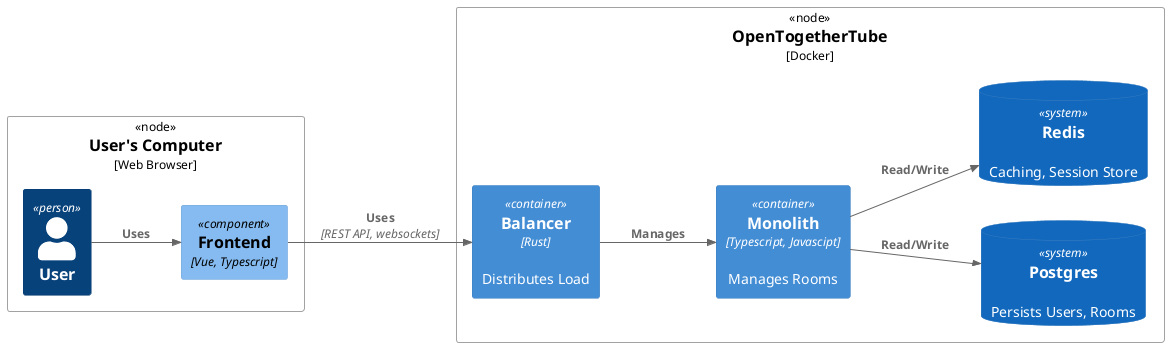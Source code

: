 @startuml
!include <C4/C4_Deployment>
!include <C4/C4_Component>

left to right direction

Deployment_Node(browser, "User's Computer", "Web Browser") {
    Person(user, "User")
    Component(frontend, "Frontend", "Vue, Typescript")
}

Deployment_Node(ott, "OpenTogetherTube", "Docker") {
    Container(balancer, "Balancer", "Rust", "Distributes Load")
    Container(monolith, "Monolith", "Typescript, Javascipt", "Manages Rooms")
    SystemDb(postgres, "Postgres", "Persists Users, Rooms")
    SystemDb(redis, "Redis", "Caching, Session Store")
}

Rel(user, frontend, "Uses")
Rel(frontend, balancer, "Uses", "REST API, websockets")
Rel(monolith, postgres, "Read/Write")
Rel(monolith, redis, "Read/Write")
Rel(balancer, monolith, "Manages")

@enduml

